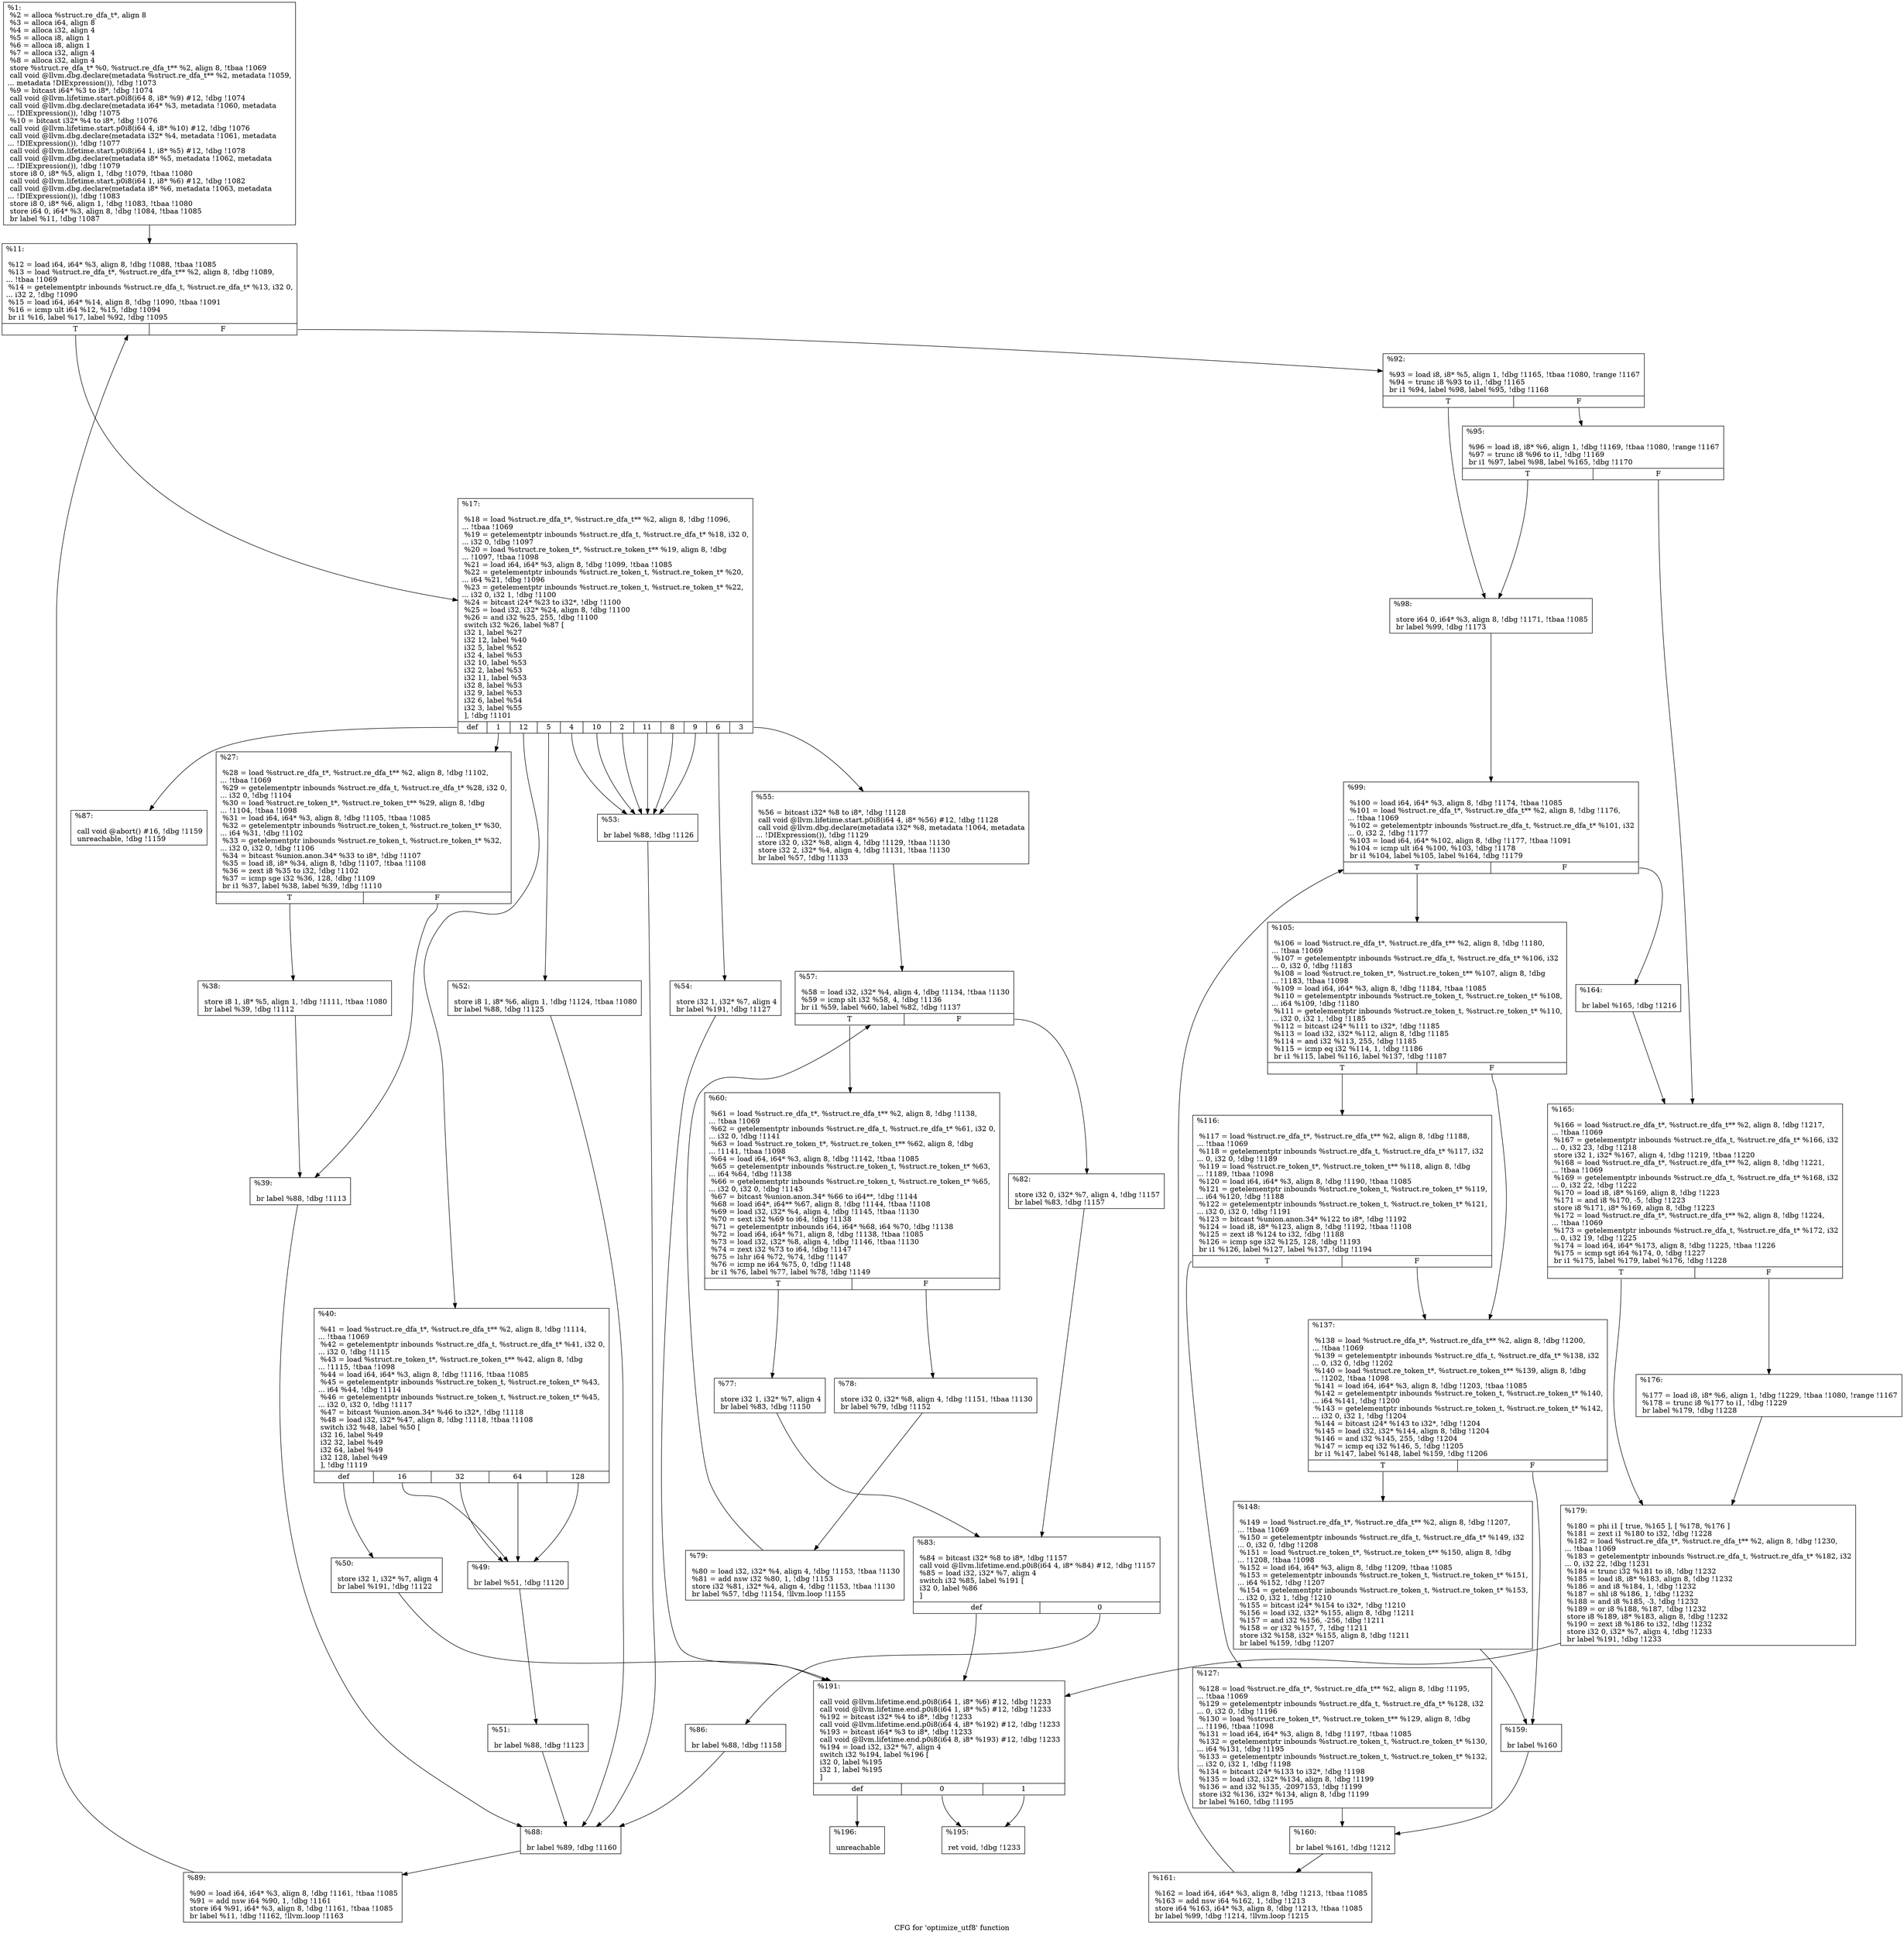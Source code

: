 digraph "CFG for 'optimize_utf8' function" {
	label="CFG for 'optimize_utf8' function";

	Node0xad7d60 [shape=record,label="{%1:\l  %2 = alloca %struct.re_dfa_t*, align 8\l  %3 = alloca i64, align 8\l  %4 = alloca i32, align 4\l  %5 = alloca i8, align 1\l  %6 = alloca i8, align 1\l  %7 = alloca i32, align 4\l  %8 = alloca i32, align 4\l  store %struct.re_dfa_t* %0, %struct.re_dfa_t** %2, align 8, !tbaa !1069\l  call void @llvm.dbg.declare(metadata %struct.re_dfa_t** %2, metadata !1059,\l... metadata !DIExpression()), !dbg !1073\l  %9 = bitcast i64* %3 to i8*, !dbg !1074\l  call void @llvm.lifetime.start.p0i8(i64 8, i8* %9) #12, !dbg !1074\l  call void @llvm.dbg.declare(metadata i64* %3, metadata !1060, metadata\l... !DIExpression()), !dbg !1075\l  %10 = bitcast i32* %4 to i8*, !dbg !1076\l  call void @llvm.lifetime.start.p0i8(i64 4, i8* %10) #12, !dbg !1076\l  call void @llvm.dbg.declare(metadata i32* %4, metadata !1061, metadata\l... !DIExpression()), !dbg !1077\l  call void @llvm.lifetime.start.p0i8(i64 1, i8* %5) #12, !dbg !1078\l  call void @llvm.dbg.declare(metadata i8* %5, metadata !1062, metadata\l... !DIExpression()), !dbg !1079\l  store i8 0, i8* %5, align 1, !dbg !1079, !tbaa !1080\l  call void @llvm.lifetime.start.p0i8(i64 1, i8* %6) #12, !dbg !1082\l  call void @llvm.dbg.declare(metadata i8* %6, metadata !1063, metadata\l... !DIExpression()), !dbg !1083\l  store i8 0, i8* %6, align 1, !dbg !1083, !tbaa !1080\l  store i64 0, i64* %3, align 8, !dbg !1084, !tbaa !1085\l  br label %11, !dbg !1087\l}"];
	Node0xad7d60 -> Node0xad7f50;
	Node0xad7f50 [shape=record,label="{%11:\l\l  %12 = load i64, i64* %3, align 8, !dbg !1088, !tbaa !1085\l  %13 = load %struct.re_dfa_t*, %struct.re_dfa_t** %2, align 8, !dbg !1089,\l... !tbaa !1069\l  %14 = getelementptr inbounds %struct.re_dfa_t, %struct.re_dfa_t* %13, i32 0,\l... i32 2, !dbg !1090\l  %15 = load i64, i64* %14, align 8, !dbg !1090, !tbaa !1091\l  %16 = icmp ult i64 %12, %15, !dbg !1094\l  br i1 %16, label %17, label %92, !dbg !1095\l|{<s0>T|<s1>F}}"];
	Node0xad7f50:s0 -> Node0xad7fa0;
	Node0xad7f50:s1 -> Node0xad86d0;
	Node0xad7fa0 [shape=record,label="{%17:\l\l  %18 = load %struct.re_dfa_t*, %struct.re_dfa_t** %2, align 8, !dbg !1096,\l... !tbaa !1069\l  %19 = getelementptr inbounds %struct.re_dfa_t, %struct.re_dfa_t* %18, i32 0,\l... i32 0, !dbg !1097\l  %20 = load %struct.re_token_t*, %struct.re_token_t** %19, align 8, !dbg\l... !1097, !tbaa !1098\l  %21 = load i64, i64* %3, align 8, !dbg !1099, !tbaa !1085\l  %22 = getelementptr inbounds %struct.re_token_t, %struct.re_token_t* %20,\l... i64 %21, !dbg !1096\l  %23 = getelementptr inbounds %struct.re_token_t, %struct.re_token_t* %22,\l... i32 0, i32 1, !dbg !1100\l  %24 = bitcast i24* %23 to i32*, !dbg !1100\l  %25 = load i32, i32* %24, align 8, !dbg !1100\l  %26 = and i32 %25, 255, !dbg !1100\l  switch i32 %26, label %87 [\l    i32 1, label %27\l    i32 12, label %40\l    i32 5, label %52\l    i32 4, label %53\l    i32 10, label %53\l    i32 2, label %53\l    i32 11, label %53\l    i32 8, label %53\l    i32 9, label %53\l    i32 6, label %54\l    i32 3, label %55\l  ], !dbg !1101\l|{<s0>def|<s1>1|<s2>12|<s3>5|<s4>4|<s5>10|<s6>2|<s7>11|<s8>8|<s9>9|<s10>6|<s11>3}}"];
	Node0xad7fa0:s0 -> Node0xad85e0;
	Node0xad7fa0:s1 -> Node0xad7ff0;
	Node0xad7fa0:s2 -> Node0xad80e0;
	Node0xad7fa0:s3 -> Node0xad8220;
	Node0xad7fa0:s4 -> Node0xad8270;
	Node0xad7fa0:s5 -> Node0xad8270;
	Node0xad7fa0:s6 -> Node0xad8270;
	Node0xad7fa0:s7 -> Node0xad8270;
	Node0xad7fa0:s8 -> Node0xad8270;
	Node0xad7fa0:s9 -> Node0xad8270;
	Node0xad7fa0:s10 -> Node0xad82c0;
	Node0xad7fa0:s11 -> Node0xad8310;
	Node0xad7ff0 [shape=record,label="{%27:\l\l  %28 = load %struct.re_dfa_t*, %struct.re_dfa_t** %2, align 8, !dbg !1102,\l... !tbaa !1069\l  %29 = getelementptr inbounds %struct.re_dfa_t, %struct.re_dfa_t* %28, i32 0,\l... i32 0, !dbg !1104\l  %30 = load %struct.re_token_t*, %struct.re_token_t** %29, align 8, !dbg\l... !1104, !tbaa !1098\l  %31 = load i64, i64* %3, align 8, !dbg !1105, !tbaa !1085\l  %32 = getelementptr inbounds %struct.re_token_t, %struct.re_token_t* %30,\l... i64 %31, !dbg !1102\l  %33 = getelementptr inbounds %struct.re_token_t, %struct.re_token_t* %32,\l... i32 0, i32 0, !dbg !1106\l  %34 = bitcast %union.anon.34* %33 to i8*, !dbg !1107\l  %35 = load i8, i8* %34, align 8, !dbg !1107, !tbaa !1108\l  %36 = zext i8 %35 to i32, !dbg !1102\l  %37 = icmp sge i32 %36, 128, !dbg !1109\l  br i1 %37, label %38, label %39, !dbg !1110\l|{<s0>T|<s1>F}}"];
	Node0xad7ff0:s0 -> Node0xad8040;
	Node0xad7ff0:s1 -> Node0xad8090;
	Node0xad8040 [shape=record,label="{%38:\l\l  store i8 1, i8* %5, align 1, !dbg !1111, !tbaa !1080\l  br label %39, !dbg !1112\l}"];
	Node0xad8040 -> Node0xad8090;
	Node0xad8090 [shape=record,label="{%39:\l\l  br label %88, !dbg !1113\l}"];
	Node0xad8090 -> Node0xad8630;
	Node0xad80e0 [shape=record,label="{%40:\l\l  %41 = load %struct.re_dfa_t*, %struct.re_dfa_t** %2, align 8, !dbg !1114,\l... !tbaa !1069\l  %42 = getelementptr inbounds %struct.re_dfa_t, %struct.re_dfa_t* %41, i32 0,\l... i32 0, !dbg !1115\l  %43 = load %struct.re_token_t*, %struct.re_token_t** %42, align 8, !dbg\l... !1115, !tbaa !1098\l  %44 = load i64, i64* %3, align 8, !dbg !1116, !tbaa !1085\l  %45 = getelementptr inbounds %struct.re_token_t, %struct.re_token_t* %43,\l... i64 %44, !dbg !1114\l  %46 = getelementptr inbounds %struct.re_token_t, %struct.re_token_t* %45,\l... i32 0, i32 0, !dbg !1117\l  %47 = bitcast %union.anon.34* %46 to i32*, !dbg !1118\l  %48 = load i32, i32* %47, align 8, !dbg !1118, !tbaa !1108\l  switch i32 %48, label %50 [\l    i32 16, label %49\l    i32 32, label %49\l    i32 64, label %49\l    i32 128, label %49\l  ], !dbg !1119\l|{<s0>def|<s1>16|<s2>32|<s3>64|<s4>128}}"];
	Node0xad80e0:s0 -> Node0xad8180;
	Node0xad80e0:s1 -> Node0xad8130;
	Node0xad80e0:s2 -> Node0xad8130;
	Node0xad80e0:s3 -> Node0xad8130;
	Node0xad80e0:s4 -> Node0xad8130;
	Node0xad8130 [shape=record,label="{%49:\l\l  br label %51, !dbg !1120\l}"];
	Node0xad8130 -> Node0xad81d0;
	Node0xad8180 [shape=record,label="{%50:\l\l  store i32 1, i32* %7, align 4\l  br label %191, !dbg !1122\l}"];
	Node0xad8180 -> Node0xad8bd0;
	Node0xad81d0 [shape=record,label="{%51:\l\l  br label %88, !dbg !1123\l}"];
	Node0xad81d0 -> Node0xad8630;
	Node0xad8220 [shape=record,label="{%52:\l\l  store i8 1, i8* %6, align 1, !dbg !1124, !tbaa !1080\l  br label %88, !dbg !1125\l}"];
	Node0xad8220 -> Node0xad8630;
	Node0xad8270 [shape=record,label="{%53:\l\l  br label %88, !dbg !1126\l}"];
	Node0xad8270 -> Node0xad8630;
	Node0xad82c0 [shape=record,label="{%54:\l\l  store i32 1, i32* %7, align 4\l  br label %191, !dbg !1127\l}"];
	Node0xad82c0 -> Node0xad8bd0;
	Node0xad8310 [shape=record,label="{%55:\l\l  %56 = bitcast i32* %8 to i8*, !dbg !1128\l  call void @llvm.lifetime.start.p0i8(i64 4, i8* %56) #12, !dbg !1128\l  call void @llvm.dbg.declare(metadata i32* %8, metadata !1064, metadata\l... !DIExpression()), !dbg !1129\l  store i32 0, i32* %8, align 4, !dbg !1129, !tbaa !1130\l  store i32 2, i32* %4, align 4, !dbg !1131, !tbaa !1130\l  br label %57, !dbg !1133\l}"];
	Node0xad8310 -> Node0xad8360;
	Node0xad8360 [shape=record,label="{%57:\l\l  %58 = load i32, i32* %4, align 4, !dbg !1134, !tbaa !1130\l  %59 = icmp slt i32 %58, 4, !dbg !1136\l  br i1 %59, label %60, label %82, !dbg !1137\l|{<s0>T|<s1>F}}"];
	Node0xad8360:s0 -> Node0xad83b0;
	Node0xad8360:s1 -> Node0xad84f0;
	Node0xad83b0 [shape=record,label="{%60:\l\l  %61 = load %struct.re_dfa_t*, %struct.re_dfa_t** %2, align 8, !dbg !1138,\l... !tbaa !1069\l  %62 = getelementptr inbounds %struct.re_dfa_t, %struct.re_dfa_t* %61, i32 0,\l... i32 0, !dbg !1141\l  %63 = load %struct.re_token_t*, %struct.re_token_t** %62, align 8, !dbg\l... !1141, !tbaa !1098\l  %64 = load i64, i64* %3, align 8, !dbg !1142, !tbaa !1085\l  %65 = getelementptr inbounds %struct.re_token_t, %struct.re_token_t* %63,\l... i64 %64, !dbg !1138\l  %66 = getelementptr inbounds %struct.re_token_t, %struct.re_token_t* %65,\l... i32 0, i32 0, !dbg !1143\l  %67 = bitcast %union.anon.34* %66 to i64**, !dbg !1144\l  %68 = load i64*, i64** %67, align 8, !dbg !1144, !tbaa !1108\l  %69 = load i32, i32* %4, align 4, !dbg !1145, !tbaa !1130\l  %70 = sext i32 %69 to i64, !dbg !1138\l  %71 = getelementptr inbounds i64, i64* %68, i64 %70, !dbg !1138\l  %72 = load i64, i64* %71, align 8, !dbg !1138, !tbaa !1085\l  %73 = load i32, i32* %8, align 4, !dbg !1146, !tbaa !1130\l  %74 = zext i32 %73 to i64, !dbg !1147\l  %75 = lshr i64 %72, %74, !dbg !1147\l  %76 = icmp ne i64 %75, 0, !dbg !1148\l  br i1 %76, label %77, label %78, !dbg !1149\l|{<s0>T|<s1>F}}"];
	Node0xad83b0:s0 -> Node0xad8400;
	Node0xad83b0:s1 -> Node0xad8450;
	Node0xad8400 [shape=record,label="{%77:\l\l  store i32 1, i32* %7, align 4\l  br label %83, !dbg !1150\l}"];
	Node0xad8400 -> Node0xad8540;
	Node0xad8450 [shape=record,label="{%78:\l\l  store i32 0, i32* %8, align 4, !dbg !1151, !tbaa !1130\l  br label %79, !dbg !1152\l}"];
	Node0xad8450 -> Node0xad84a0;
	Node0xad84a0 [shape=record,label="{%79:\l\l  %80 = load i32, i32* %4, align 4, !dbg !1153, !tbaa !1130\l  %81 = add nsw i32 %80, 1, !dbg !1153\l  store i32 %81, i32* %4, align 4, !dbg !1153, !tbaa !1130\l  br label %57, !dbg !1154, !llvm.loop !1155\l}"];
	Node0xad84a0 -> Node0xad8360;
	Node0xad84f0 [shape=record,label="{%82:\l\l  store i32 0, i32* %7, align 4, !dbg !1157\l  br label %83, !dbg !1157\l}"];
	Node0xad84f0 -> Node0xad8540;
	Node0xad8540 [shape=record,label="{%83:\l\l  %84 = bitcast i32* %8 to i8*, !dbg !1157\l  call void @llvm.lifetime.end.p0i8(i64 4, i8* %84) #12, !dbg !1157\l  %85 = load i32, i32* %7, align 4\l  switch i32 %85, label %191 [\l    i32 0, label %86\l  ]\l|{<s0>def|<s1>0}}"];
	Node0xad8540:s0 -> Node0xad8bd0;
	Node0xad8540:s1 -> Node0xad8590;
	Node0xad8590 [shape=record,label="{%86:\l\l  br label %88, !dbg !1158\l}"];
	Node0xad8590 -> Node0xad8630;
	Node0xad85e0 [shape=record,label="{%87:\l\l  call void @abort() #16, !dbg !1159\l  unreachable, !dbg !1159\l}"];
	Node0xad8630 [shape=record,label="{%88:\l\l  br label %89, !dbg !1160\l}"];
	Node0xad8630 -> Node0xad8680;
	Node0xad8680 [shape=record,label="{%89:\l\l  %90 = load i64, i64* %3, align 8, !dbg !1161, !tbaa !1085\l  %91 = add nsw i64 %90, 1, !dbg !1161\l  store i64 %91, i64* %3, align 8, !dbg !1161, !tbaa !1085\l  br label %11, !dbg !1162, !llvm.loop !1163\l}"];
	Node0xad8680 -> Node0xad7f50;
	Node0xad86d0 [shape=record,label="{%92:\l\l  %93 = load i8, i8* %5, align 1, !dbg !1165, !tbaa !1080, !range !1167\l  %94 = trunc i8 %93 to i1, !dbg !1165\l  br i1 %94, label %98, label %95, !dbg !1168\l|{<s0>T|<s1>F}}"];
	Node0xad86d0:s0 -> Node0xad8770;
	Node0xad86d0:s1 -> Node0xad8720;
	Node0xad8720 [shape=record,label="{%95:\l\l  %96 = load i8, i8* %6, align 1, !dbg !1169, !tbaa !1080, !range !1167\l  %97 = trunc i8 %96 to i1, !dbg !1169\l  br i1 %97, label %98, label %165, !dbg !1170\l|{<s0>T|<s1>F}}"];
	Node0xad8720:s0 -> Node0xad8770;
	Node0xad8720:s1 -> Node0xad8ae0;
	Node0xad8770 [shape=record,label="{%98:\l\l  store i64 0, i64* %3, align 8, !dbg !1171, !tbaa !1085\l  br label %99, !dbg !1173\l}"];
	Node0xad8770 -> Node0xad87c0;
	Node0xad87c0 [shape=record,label="{%99:\l\l  %100 = load i64, i64* %3, align 8, !dbg !1174, !tbaa !1085\l  %101 = load %struct.re_dfa_t*, %struct.re_dfa_t** %2, align 8, !dbg !1176,\l... !tbaa !1069\l  %102 = getelementptr inbounds %struct.re_dfa_t, %struct.re_dfa_t* %101, i32\l... 0, i32 2, !dbg !1177\l  %103 = load i64, i64* %102, align 8, !dbg !1177, !tbaa !1091\l  %104 = icmp ult i64 %100, %103, !dbg !1178\l  br i1 %104, label %105, label %164, !dbg !1179\l|{<s0>T|<s1>F}}"];
	Node0xad87c0:s0 -> Node0xad8810;
	Node0xad87c0:s1 -> Node0xad8a90;
	Node0xad8810 [shape=record,label="{%105:\l\l  %106 = load %struct.re_dfa_t*, %struct.re_dfa_t** %2, align 8, !dbg !1180,\l... !tbaa !1069\l  %107 = getelementptr inbounds %struct.re_dfa_t, %struct.re_dfa_t* %106, i32\l... 0, i32 0, !dbg !1183\l  %108 = load %struct.re_token_t*, %struct.re_token_t** %107, align 8, !dbg\l... !1183, !tbaa !1098\l  %109 = load i64, i64* %3, align 8, !dbg !1184, !tbaa !1085\l  %110 = getelementptr inbounds %struct.re_token_t, %struct.re_token_t* %108,\l... i64 %109, !dbg !1180\l  %111 = getelementptr inbounds %struct.re_token_t, %struct.re_token_t* %110,\l... i32 0, i32 1, !dbg !1185\l  %112 = bitcast i24* %111 to i32*, !dbg !1185\l  %113 = load i32, i32* %112, align 8, !dbg !1185\l  %114 = and i32 %113, 255, !dbg !1185\l  %115 = icmp eq i32 %114, 1, !dbg !1186\l  br i1 %115, label %116, label %137, !dbg !1187\l|{<s0>T|<s1>F}}"];
	Node0xad8810:s0 -> Node0xad8860;
	Node0xad8810:s1 -> Node0xad8900;
	Node0xad8860 [shape=record,label="{%116:\l\l  %117 = load %struct.re_dfa_t*, %struct.re_dfa_t** %2, align 8, !dbg !1188,\l... !tbaa !1069\l  %118 = getelementptr inbounds %struct.re_dfa_t, %struct.re_dfa_t* %117, i32\l... 0, i32 0, !dbg !1189\l  %119 = load %struct.re_token_t*, %struct.re_token_t** %118, align 8, !dbg\l... !1189, !tbaa !1098\l  %120 = load i64, i64* %3, align 8, !dbg !1190, !tbaa !1085\l  %121 = getelementptr inbounds %struct.re_token_t, %struct.re_token_t* %119,\l... i64 %120, !dbg !1188\l  %122 = getelementptr inbounds %struct.re_token_t, %struct.re_token_t* %121,\l... i32 0, i32 0, !dbg !1191\l  %123 = bitcast %union.anon.34* %122 to i8*, !dbg !1192\l  %124 = load i8, i8* %123, align 8, !dbg !1192, !tbaa !1108\l  %125 = zext i8 %124 to i32, !dbg !1188\l  %126 = icmp sge i32 %125, 128, !dbg !1193\l  br i1 %126, label %127, label %137, !dbg !1194\l|{<s0>T|<s1>F}}"];
	Node0xad8860:s0 -> Node0xad88b0;
	Node0xad8860:s1 -> Node0xad8900;
	Node0xad88b0 [shape=record,label="{%127:\l\l  %128 = load %struct.re_dfa_t*, %struct.re_dfa_t** %2, align 8, !dbg !1195,\l... !tbaa !1069\l  %129 = getelementptr inbounds %struct.re_dfa_t, %struct.re_dfa_t* %128, i32\l... 0, i32 0, !dbg !1196\l  %130 = load %struct.re_token_t*, %struct.re_token_t** %129, align 8, !dbg\l... !1196, !tbaa !1098\l  %131 = load i64, i64* %3, align 8, !dbg !1197, !tbaa !1085\l  %132 = getelementptr inbounds %struct.re_token_t, %struct.re_token_t* %130,\l... i64 %131, !dbg !1195\l  %133 = getelementptr inbounds %struct.re_token_t, %struct.re_token_t* %132,\l... i32 0, i32 1, !dbg !1198\l  %134 = bitcast i24* %133 to i32*, !dbg !1198\l  %135 = load i32, i32* %134, align 8, !dbg !1199\l  %136 = and i32 %135, -2097153, !dbg !1199\l  store i32 %136, i32* %134, align 8, !dbg !1199\l  br label %160, !dbg !1195\l}"];
	Node0xad88b0 -> Node0xad89f0;
	Node0xad8900 [shape=record,label="{%137:\l\l  %138 = load %struct.re_dfa_t*, %struct.re_dfa_t** %2, align 8, !dbg !1200,\l... !tbaa !1069\l  %139 = getelementptr inbounds %struct.re_dfa_t, %struct.re_dfa_t* %138, i32\l... 0, i32 0, !dbg !1202\l  %140 = load %struct.re_token_t*, %struct.re_token_t** %139, align 8, !dbg\l... !1202, !tbaa !1098\l  %141 = load i64, i64* %3, align 8, !dbg !1203, !tbaa !1085\l  %142 = getelementptr inbounds %struct.re_token_t, %struct.re_token_t* %140,\l... i64 %141, !dbg !1200\l  %143 = getelementptr inbounds %struct.re_token_t, %struct.re_token_t* %142,\l... i32 0, i32 1, !dbg !1204\l  %144 = bitcast i24* %143 to i32*, !dbg !1204\l  %145 = load i32, i32* %144, align 8, !dbg !1204\l  %146 = and i32 %145, 255, !dbg !1204\l  %147 = icmp eq i32 %146, 5, !dbg !1205\l  br i1 %147, label %148, label %159, !dbg !1206\l|{<s0>T|<s1>F}}"];
	Node0xad8900:s0 -> Node0xad8950;
	Node0xad8900:s1 -> Node0xad89a0;
	Node0xad8950 [shape=record,label="{%148:\l\l  %149 = load %struct.re_dfa_t*, %struct.re_dfa_t** %2, align 8, !dbg !1207,\l... !tbaa !1069\l  %150 = getelementptr inbounds %struct.re_dfa_t, %struct.re_dfa_t* %149, i32\l... 0, i32 0, !dbg !1208\l  %151 = load %struct.re_token_t*, %struct.re_token_t** %150, align 8, !dbg\l... !1208, !tbaa !1098\l  %152 = load i64, i64* %3, align 8, !dbg !1209, !tbaa !1085\l  %153 = getelementptr inbounds %struct.re_token_t, %struct.re_token_t* %151,\l... i64 %152, !dbg !1207\l  %154 = getelementptr inbounds %struct.re_token_t, %struct.re_token_t* %153,\l... i32 0, i32 1, !dbg !1210\l  %155 = bitcast i24* %154 to i32*, !dbg !1210\l  %156 = load i32, i32* %155, align 8, !dbg !1211\l  %157 = and i32 %156, -256, !dbg !1211\l  %158 = or i32 %157, 7, !dbg !1211\l  store i32 %158, i32* %155, align 8, !dbg !1211\l  br label %159, !dbg !1207\l}"];
	Node0xad8950 -> Node0xad89a0;
	Node0xad89a0 [shape=record,label="{%159:\l\l  br label %160\l}"];
	Node0xad89a0 -> Node0xad89f0;
	Node0xad89f0 [shape=record,label="{%160:\l\l  br label %161, !dbg !1212\l}"];
	Node0xad89f0 -> Node0xad8a40;
	Node0xad8a40 [shape=record,label="{%161:\l\l  %162 = load i64, i64* %3, align 8, !dbg !1213, !tbaa !1085\l  %163 = add nsw i64 %162, 1, !dbg !1213\l  store i64 %163, i64* %3, align 8, !dbg !1213, !tbaa !1085\l  br label %99, !dbg !1214, !llvm.loop !1215\l}"];
	Node0xad8a40 -> Node0xad87c0;
	Node0xad8a90 [shape=record,label="{%164:\l\l  br label %165, !dbg !1216\l}"];
	Node0xad8a90 -> Node0xad8ae0;
	Node0xad8ae0 [shape=record,label="{%165:\l\l  %166 = load %struct.re_dfa_t*, %struct.re_dfa_t** %2, align 8, !dbg !1217,\l... !tbaa !1069\l  %167 = getelementptr inbounds %struct.re_dfa_t, %struct.re_dfa_t* %166, i32\l... 0, i32 23, !dbg !1218\l  store i32 1, i32* %167, align 4, !dbg !1219, !tbaa !1220\l  %168 = load %struct.re_dfa_t*, %struct.re_dfa_t** %2, align 8, !dbg !1221,\l... !tbaa !1069\l  %169 = getelementptr inbounds %struct.re_dfa_t, %struct.re_dfa_t* %168, i32\l... 0, i32 22, !dbg !1222\l  %170 = load i8, i8* %169, align 8, !dbg !1223\l  %171 = and i8 %170, -5, !dbg !1223\l  store i8 %171, i8* %169, align 8, !dbg !1223\l  %172 = load %struct.re_dfa_t*, %struct.re_dfa_t** %2, align 8, !dbg !1224,\l... !tbaa !1069\l  %173 = getelementptr inbounds %struct.re_dfa_t, %struct.re_dfa_t* %172, i32\l... 0, i32 19, !dbg !1225\l  %174 = load i64, i64* %173, align 8, !dbg !1225, !tbaa !1226\l  %175 = icmp sgt i64 %174, 0, !dbg !1227\l  br i1 %175, label %179, label %176, !dbg !1228\l|{<s0>T|<s1>F}}"];
	Node0xad8ae0:s0 -> Node0xad8b80;
	Node0xad8ae0:s1 -> Node0xad8b30;
	Node0xad8b30 [shape=record,label="{%176:\l\l  %177 = load i8, i8* %6, align 1, !dbg !1229, !tbaa !1080, !range !1167\l  %178 = trunc i8 %177 to i1, !dbg !1229\l  br label %179, !dbg !1228\l}"];
	Node0xad8b30 -> Node0xad8b80;
	Node0xad8b80 [shape=record,label="{%179:\l\l  %180 = phi i1 [ true, %165 ], [ %178, %176 ]\l  %181 = zext i1 %180 to i32, !dbg !1228\l  %182 = load %struct.re_dfa_t*, %struct.re_dfa_t** %2, align 8, !dbg !1230,\l... !tbaa !1069\l  %183 = getelementptr inbounds %struct.re_dfa_t, %struct.re_dfa_t* %182, i32\l... 0, i32 22, !dbg !1231\l  %184 = trunc i32 %181 to i8, !dbg !1232\l  %185 = load i8, i8* %183, align 8, !dbg !1232\l  %186 = and i8 %184, 1, !dbg !1232\l  %187 = shl i8 %186, 1, !dbg !1232\l  %188 = and i8 %185, -3, !dbg !1232\l  %189 = or i8 %188, %187, !dbg !1232\l  store i8 %189, i8* %183, align 8, !dbg !1232\l  %190 = zext i8 %186 to i32, !dbg !1232\l  store i32 0, i32* %7, align 4, !dbg !1233\l  br label %191, !dbg !1233\l}"];
	Node0xad8b80 -> Node0xad8bd0;
	Node0xad8bd0 [shape=record,label="{%191:\l\l  call void @llvm.lifetime.end.p0i8(i64 1, i8* %6) #12, !dbg !1233\l  call void @llvm.lifetime.end.p0i8(i64 1, i8* %5) #12, !dbg !1233\l  %192 = bitcast i32* %4 to i8*, !dbg !1233\l  call void @llvm.lifetime.end.p0i8(i64 4, i8* %192) #12, !dbg !1233\l  %193 = bitcast i64* %3 to i8*, !dbg !1233\l  call void @llvm.lifetime.end.p0i8(i64 8, i8* %193) #12, !dbg !1233\l  %194 = load i32, i32* %7, align 4\l  switch i32 %194, label %196 [\l    i32 0, label %195\l    i32 1, label %195\l  ]\l|{<s0>def|<s1>0|<s2>1}}"];
	Node0xad8bd0:s0 -> Node0xad8c70;
	Node0xad8bd0:s1 -> Node0xad8c20;
	Node0xad8bd0:s2 -> Node0xad8c20;
	Node0xad8c20 [shape=record,label="{%195:\l\l  ret void, !dbg !1233\l}"];
	Node0xad8c70 [shape=record,label="{%196:\l\l  unreachable\l}"];
}
